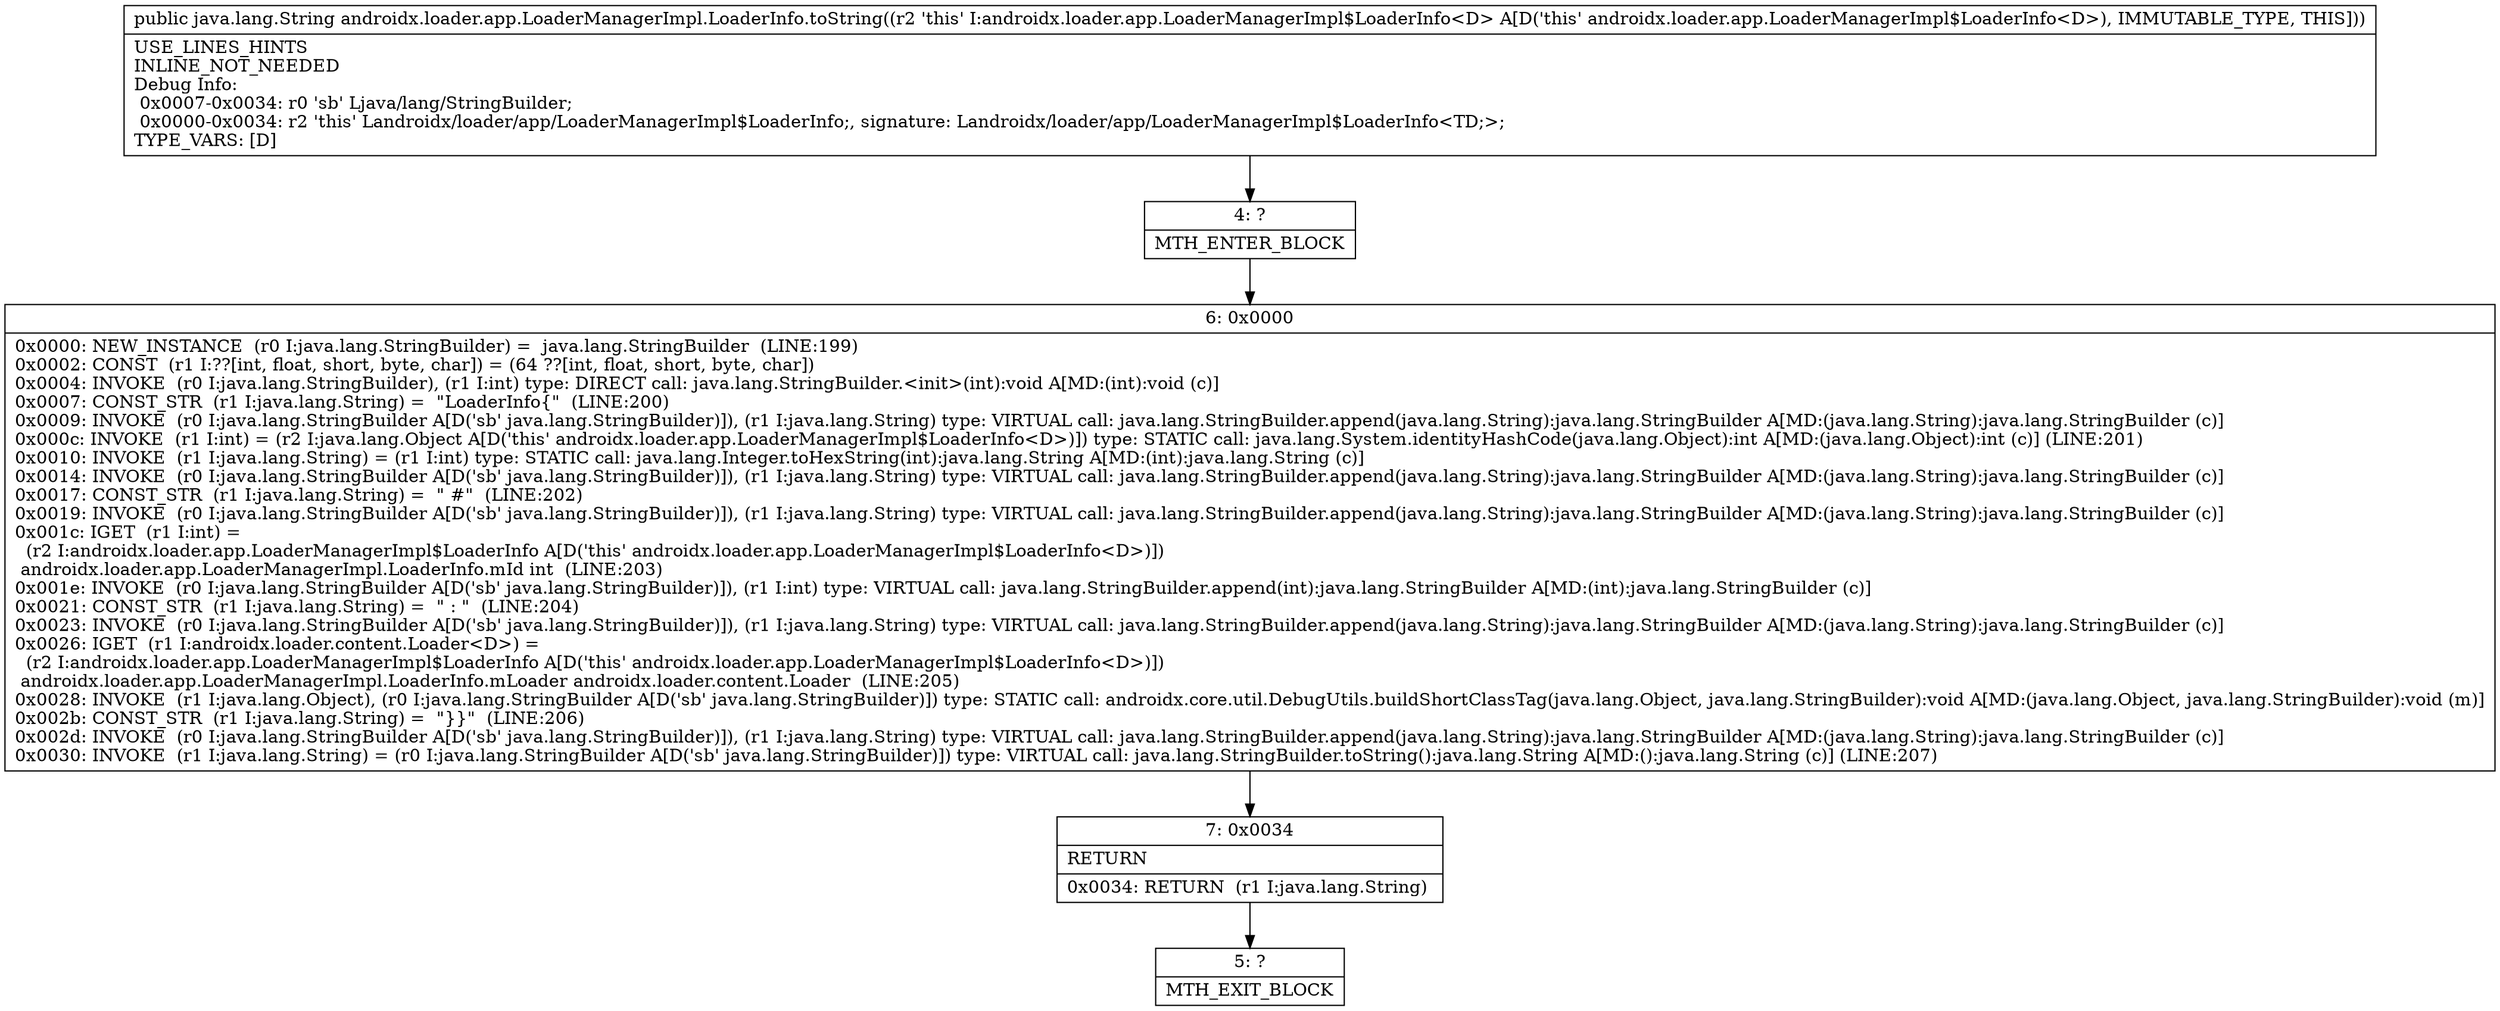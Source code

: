 digraph "CFG forandroidx.loader.app.LoaderManagerImpl.LoaderInfo.toString()Ljava\/lang\/String;" {
Node_4 [shape=record,label="{4\:\ ?|MTH_ENTER_BLOCK\l}"];
Node_6 [shape=record,label="{6\:\ 0x0000|0x0000: NEW_INSTANCE  (r0 I:java.lang.StringBuilder) =  java.lang.StringBuilder  (LINE:199)\l0x0002: CONST  (r1 I:??[int, float, short, byte, char]) = (64 ??[int, float, short, byte, char]) \l0x0004: INVOKE  (r0 I:java.lang.StringBuilder), (r1 I:int) type: DIRECT call: java.lang.StringBuilder.\<init\>(int):void A[MD:(int):void (c)]\l0x0007: CONST_STR  (r1 I:java.lang.String) =  \"LoaderInfo\{\"  (LINE:200)\l0x0009: INVOKE  (r0 I:java.lang.StringBuilder A[D('sb' java.lang.StringBuilder)]), (r1 I:java.lang.String) type: VIRTUAL call: java.lang.StringBuilder.append(java.lang.String):java.lang.StringBuilder A[MD:(java.lang.String):java.lang.StringBuilder (c)]\l0x000c: INVOKE  (r1 I:int) = (r2 I:java.lang.Object A[D('this' androidx.loader.app.LoaderManagerImpl$LoaderInfo\<D\>)]) type: STATIC call: java.lang.System.identityHashCode(java.lang.Object):int A[MD:(java.lang.Object):int (c)] (LINE:201)\l0x0010: INVOKE  (r1 I:java.lang.String) = (r1 I:int) type: STATIC call: java.lang.Integer.toHexString(int):java.lang.String A[MD:(int):java.lang.String (c)]\l0x0014: INVOKE  (r0 I:java.lang.StringBuilder A[D('sb' java.lang.StringBuilder)]), (r1 I:java.lang.String) type: VIRTUAL call: java.lang.StringBuilder.append(java.lang.String):java.lang.StringBuilder A[MD:(java.lang.String):java.lang.StringBuilder (c)]\l0x0017: CONST_STR  (r1 I:java.lang.String) =  \" #\"  (LINE:202)\l0x0019: INVOKE  (r0 I:java.lang.StringBuilder A[D('sb' java.lang.StringBuilder)]), (r1 I:java.lang.String) type: VIRTUAL call: java.lang.StringBuilder.append(java.lang.String):java.lang.StringBuilder A[MD:(java.lang.String):java.lang.StringBuilder (c)]\l0x001c: IGET  (r1 I:int) = \l  (r2 I:androidx.loader.app.LoaderManagerImpl$LoaderInfo A[D('this' androidx.loader.app.LoaderManagerImpl$LoaderInfo\<D\>)])\l androidx.loader.app.LoaderManagerImpl.LoaderInfo.mId int  (LINE:203)\l0x001e: INVOKE  (r0 I:java.lang.StringBuilder A[D('sb' java.lang.StringBuilder)]), (r1 I:int) type: VIRTUAL call: java.lang.StringBuilder.append(int):java.lang.StringBuilder A[MD:(int):java.lang.StringBuilder (c)]\l0x0021: CONST_STR  (r1 I:java.lang.String) =  \" : \"  (LINE:204)\l0x0023: INVOKE  (r0 I:java.lang.StringBuilder A[D('sb' java.lang.StringBuilder)]), (r1 I:java.lang.String) type: VIRTUAL call: java.lang.StringBuilder.append(java.lang.String):java.lang.StringBuilder A[MD:(java.lang.String):java.lang.StringBuilder (c)]\l0x0026: IGET  (r1 I:androidx.loader.content.Loader\<D\>) = \l  (r2 I:androidx.loader.app.LoaderManagerImpl$LoaderInfo A[D('this' androidx.loader.app.LoaderManagerImpl$LoaderInfo\<D\>)])\l androidx.loader.app.LoaderManagerImpl.LoaderInfo.mLoader androidx.loader.content.Loader  (LINE:205)\l0x0028: INVOKE  (r1 I:java.lang.Object), (r0 I:java.lang.StringBuilder A[D('sb' java.lang.StringBuilder)]) type: STATIC call: androidx.core.util.DebugUtils.buildShortClassTag(java.lang.Object, java.lang.StringBuilder):void A[MD:(java.lang.Object, java.lang.StringBuilder):void (m)]\l0x002b: CONST_STR  (r1 I:java.lang.String) =  \"\}\}\"  (LINE:206)\l0x002d: INVOKE  (r0 I:java.lang.StringBuilder A[D('sb' java.lang.StringBuilder)]), (r1 I:java.lang.String) type: VIRTUAL call: java.lang.StringBuilder.append(java.lang.String):java.lang.StringBuilder A[MD:(java.lang.String):java.lang.StringBuilder (c)]\l0x0030: INVOKE  (r1 I:java.lang.String) = (r0 I:java.lang.StringBuilder A[D('sb' java.lang.StringBuilder)]) type: VIRTUAL call: java.lang.StringBuilder.toString():java.lang.String A[MD:():java.lang.String (c)] (LINE:207)\l}"];
Node_7 [shape=record,label="{7\:\ 0x0034|RETURN\l|0x0034: RETURN  (r1 I:java.lang.String) \l}"];
Node_5 [shape=record,label="{5\:\ ?|MTH_EXIT_BLOCK\l}"];
MethodNode[shape=record,label="{public java.lang.String androidx.loader.app.LoaderManagerImpl.LoaderInfo.toString((r2 'this' I:androidx.loader.app.LoaderManagerImpl$LoaderInfo\<D\> A[D('this' androidx.loader.app.LoaderManagerImpl$LoaderInfo\<D\>), IMMUTABLE_TYPE, THIS]))  | USE_LINES_HINTS\lINLINE_NOT_NEEDED\lDebug Info:\l  0x0007\-0x0034: r0 'sb' Ljava\/lang\/StringBuilder;\l  0x0000\-0x0034: r2 'this' Landroidx\/loader\/app\/LoaderManagerImpl$LoaderInfo;, signature: Landroidx\/loader\/app\/LoaderManagerImpl$LoaderInfo\<TD;\>;\lTYPE_VARS: [D]\l}"];
MethodNode -> Node_4;Node_4 -> Node_6;
Node_6 -> Node_7;
Node_7 -> Node_5;
}

